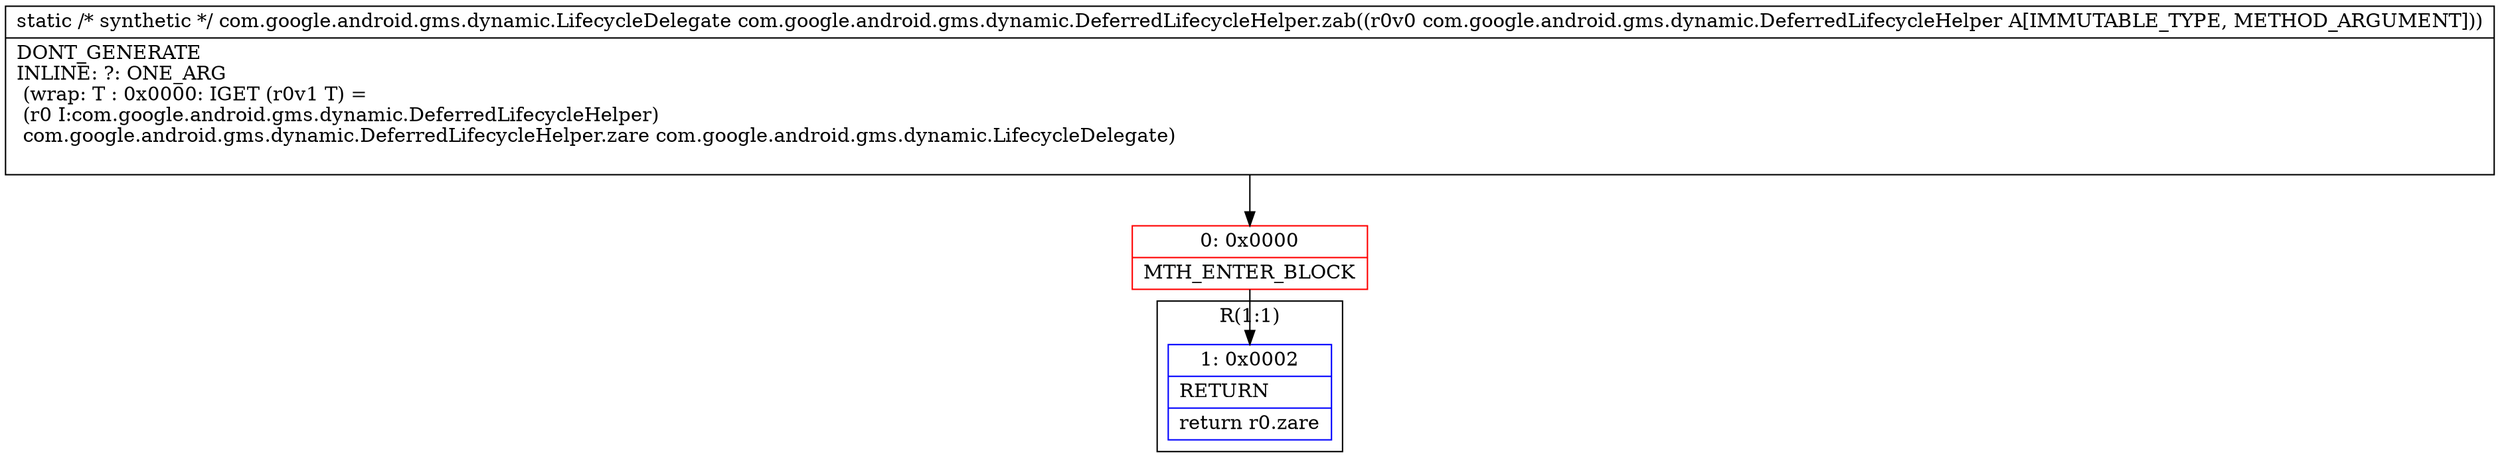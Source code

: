 digraph "CFG forcom.google.android.gms.dynamic.DeferredLifecycleHelper.zab(Lcom\/google\/android\/gms\/dynamic\/DeferredLifecycleHelper;)Lcom\/google\/android\/gms\/dynamic\/LifecycleDelegate;" {
subgraph cluster_Region_1698760167 {
label = "R(1:1)";
node [shape=record,color=blue];
Node_1 [shape=record,label="{1\:\ 0x0002|RETURN\l|return r0.zare\l}"];
}
Node_0 [shape=record,color=red,label="{0\:\ 0x0000|MTH_ENTER_BLOCK\l}"];
MethodNode[shape=record,label="{static \/* synthetic *\/ com.google.android.gms.dynamic.LifecycleDelegate com.google.android.gms.dynamic.DeferredLifecycleHelper.zab((r0v0 com.google.android.gms.dynamic.DeferredLifecycleHelper A[IMMUTABLE_TYPE, METHOD_ARGUMENT]))  | DONT_GENERATE\lINLINE: ?: ONE_ARG  \l  (wrap: T : 0x0000: IGET  (r0v1 T) = \l  (r0 I:com.google.android.gms.dynamic.DeferredLifecycleHelper)\l com.google.android.gms.dynamic.DeferredLifecycleHelper.zare com.google.android.gms.dynamic.LifecycleDelegate)\l\l}"];
MethodNode -> Node_0;
Node_0 -> Node_1;
}

